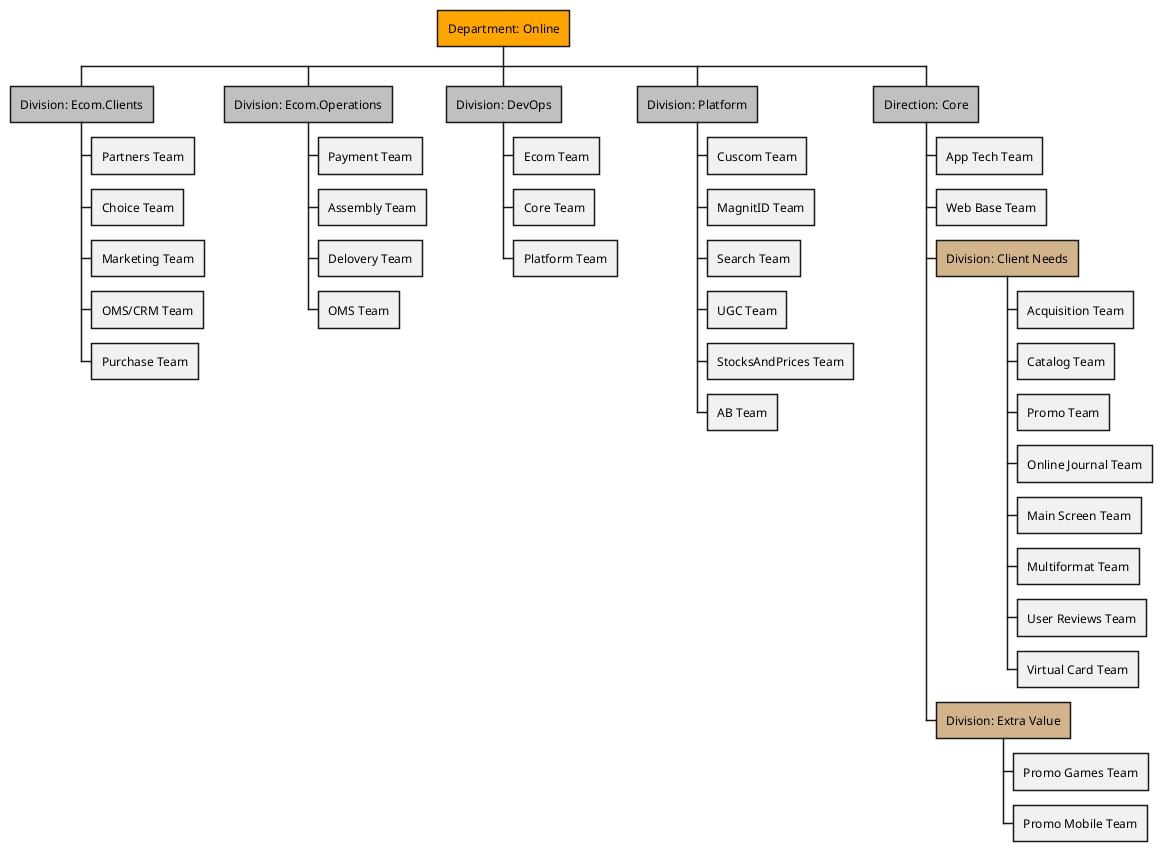 @startuml

@startwbs
*[#orange] Department: Online

**[#silver] Division: Ecom.Clients
*** Partners Team
*** Choice Team
*** Marketing Team
*** OMS/CRM Team
*** Purchase Team

**[#silver] Division: Ecom.Operations
*** Payment Team
*** Assembly Team
*** Delovery Team
*** OMS Team

**[#silver] Division: DevOps
*** Ecom Team
*** Core Team
*** Platform Team

**[#silver] Division: Platform
*** Cuscom Team
*** MagnitID Team
*** Search Team
*** UGC Team
*** StocksAndPrices Team
*** AB Team

**[#silver] Direction: Core
*** App Tech Team
*** Web Base Team
***[#tan] Division: Client Needs
**** Acquisition Team
**** Catalog Team
**** Promo Team
**** Online Journal Team
**** Main Screen Team
**** Multiformat Team
**** User Reviews Team
**** Virtual Card Team
***[#tan] Division: Extra Value
**** Promo Games Team
**** Promo Mobile Team

@endwbs
@enduml
